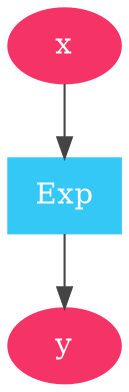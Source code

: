 digraph g {
    edge [color = "#444444"];
    1 [label="x", color="#f63366", style=filled, fontcolor=white]
    2 [label="y", color="#f63366", style=filled, fontcolor=white]
    3 [label="Exp", color="#33c8f6", style=filled, shape=box, fontcolor=white]
    1 -> 3
    3 -> 2
}

